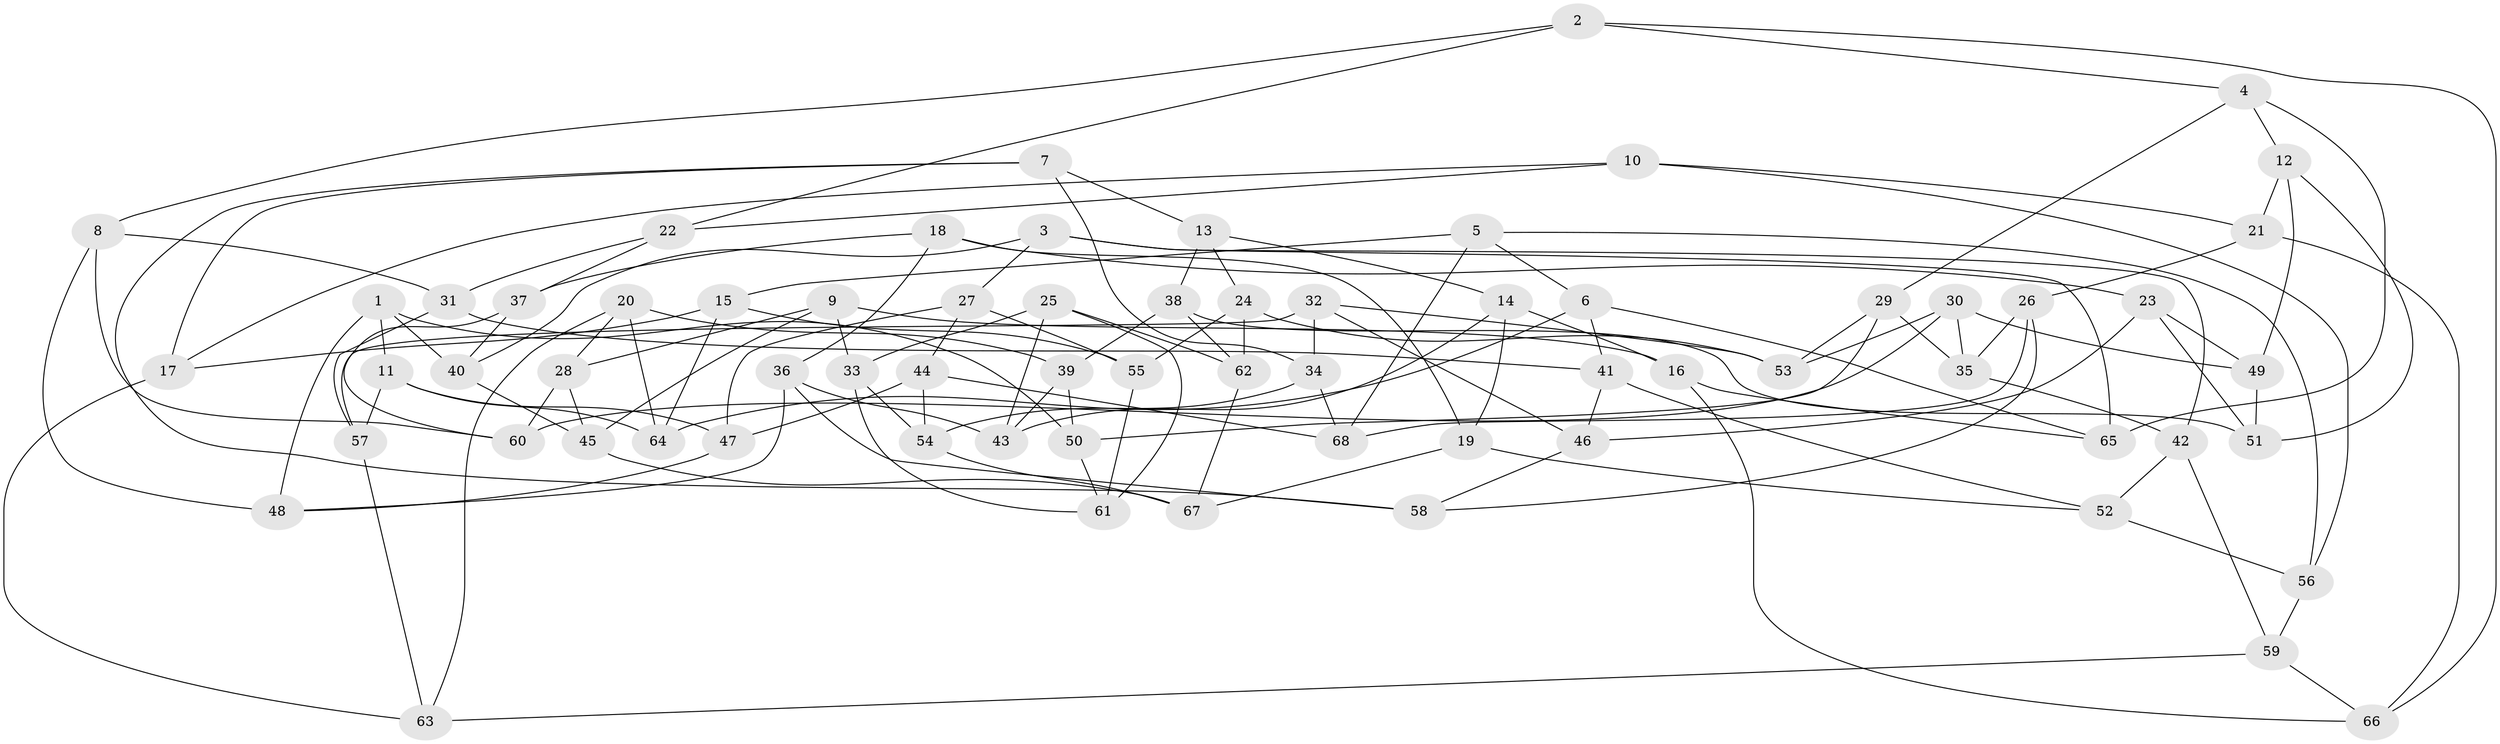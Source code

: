// Generated by graph-tools (version 1.1) at 2025/03/03/09/25 03:03:09]
// undirected, 68 vertices, 136 edges
graph export_dot {
graph [start="1"]
  node [color=gray90,style=filled];
  1;
  2;
  3;
  4;
  5;
  6;
  7;
  8;
  9;
  10;
  11;
  12;
  13;
  14;
  15;
  16;
  17;
  18;
  19;
  20;
  21;
  22;
  23;
  24;
  25;
  26;
  27;
  28;
  29;
  30;
  31;
  32;
  33;
  34;
  35;
  36;
  37;
  38;
  39;
  40;
  41;
  42;
  43;
  44;
  45;
  46;
  47;
  48;
  49;
  50;
  51;
  52;
  53;
  54;
  55;
  56;
  57;
  58;
  59;
  60;
  61;
  62;
  63;
  64;
  65;
  66;
  67;
  68;
  1 -- 11;
  1 -- 48;
  1 -- 50;
  1 -- 40;
  2 -- 4;
  2 -- 8;
  2 -- 66;
  2 -- 22;
  3 -- 42;
  3 -- 65;
  3 -- 40;
  3 -- 27;
  4 -- 12;
  4 -- 65;
  4 -- 29;
  5 -- 6;
  5 -- 68;
  5 -- 56;
  5 -- 15;
  6 -- 41;
  6 -- 65;
  6 -- 64;
  7 -- 17;
  7 -- 34;
  7 -- 13;
  7 -- 58;
  8 -- 60;
  8 -- 31;
  8 -- 48;
  9 -- 28;
  9 -- 45;
  9 -- 16;
  9 -- 33;
  10 -- 21;
  10 -- 17;
  10 -- 22;
  10 -- 56;
  11 -- 57;
  11 -- 47;
  11 -- 64;
  12 -- 21;
  12 -- 51;
  12 -- 49;
  13 -- 24;
  13 -- 14;
  13 -- 38;
  14 -- 43;
  14 -- 16;
  14 -- 19;
  15 -- 17;
  15 -- 64;
  15 -- 55;
  16 -- 65;
  16 -- 66;
  17 -- 63;
  18 -- 23;
  18 -- 36;
  18 -- 37;
  18 -- 19;
  19 -- 67;
  19 -- 52;
  20 -- 64;
  20 -- 63;
  20 -- 28;
  20 -- 39;
  21 -- 66;
  21 -- 26;
  22 -- 31;
  22 -- 37;
  23 -- 49;
  23 -- 51;
  23 -- 46;
  24 -- 53;
  24 -- 55;
  24 -- 62;
  25 -- 61;
  25 -- 33;
  25 -- 43;
  25 -- 62;
  26 -- 58;
  26 -- 68;
  26 -- 35;
  27 -- 44;
  27 -- 55;
  27 -- 47;
  28 -- 45;
  28 -- 60;
  29 -- 53;
  29 -- 35;
  29 -- 50;
  30 -- 35;
  30 -- 49;
  30 -- 53;
  30 -- 60;
  31 -- 41;
  31 -- 57;
  32 -- 57;
  32 -- 34;
  32 -- 46;
  32 -- 53;
  33 -- 54;
  33 -- 61;
  34 -- 68;
  34 -- 54;
  35 -- 42;
  36 -- 58;
  36 -- 43;
  36 -- 48;
  37 -- 60;
  37 -- 40;
  38 -- 39;
  38 -- 62;
  38 -- 51;
  39 -- 50;
  39 -- 43;
  40 -- 45;
  41 -- 46;
  41 -- 52;
  42 -- 59;
  42 -- 52;
  44 -- 47;
  44 -- 54;
  44 -- 68;
  45 -- 67;
  46 -- 58;
  47 -- 48;
  49 -- 51;
  50 -- 61;
  52 -- 56;
  54 -- 67;
  55 -- 61;
  56 -- 59;
  57 -- 63;
  59 -- 66;
  59 -- 63;
  62 -- 67;
}
